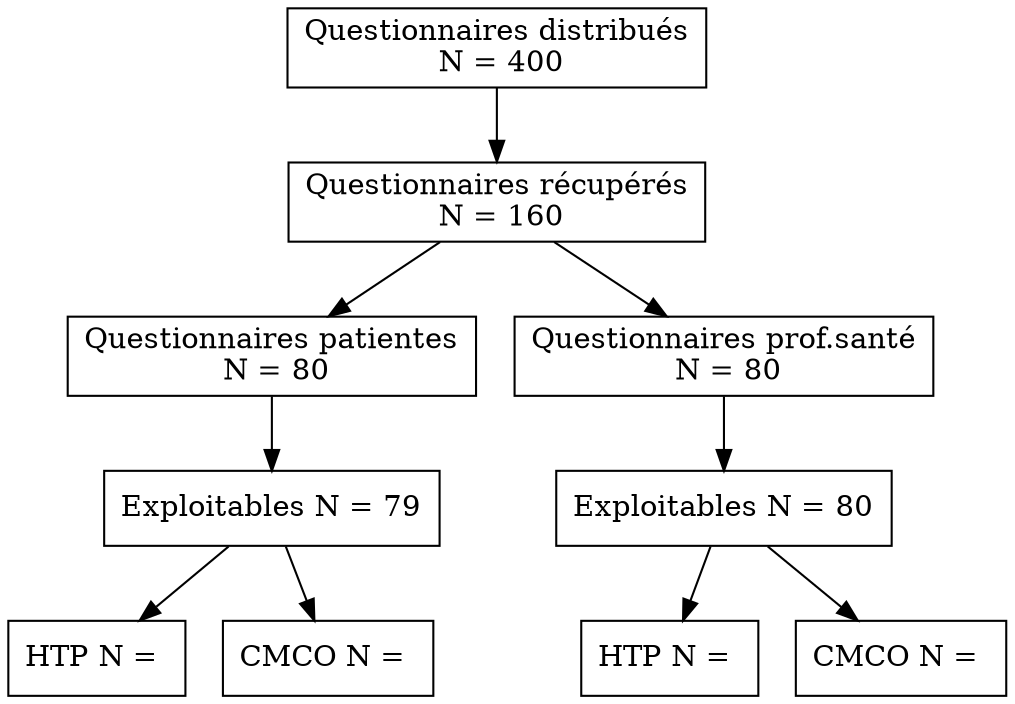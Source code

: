 digraph G {
	node[shape = box];
	Q1[label = "Questionnaires distribués\n N = 400"]
	Q2[label = "Questionnaires récupérés\n N = 160"]
	Q1 -> Q2
	Q3[label = "Questionnaires patientes\n N = 80"]
	Q4[label = "Questionnaires prof.santé\n N = 80"]
	Q2 -> Q3
	Q2 -> Q4
	Q5[label = "Exploitables N = 79"]
	Q6[label = "Exploitables N = 80"]
	Q3 -> Q5
	Q4 -> Q6
	Q7[label = "HTP N = "]
	Q8[label = "CMCO N = "]
	Q5 -> Q7
	Q5 -> Q8
	Q9[label = "HTP N = "]
	Q10[label = "CMCO N = "]
	Q6 -> Q9
	Q6 -> Q10

	/*Q2 ->main -> parse -> execute;*/
}
